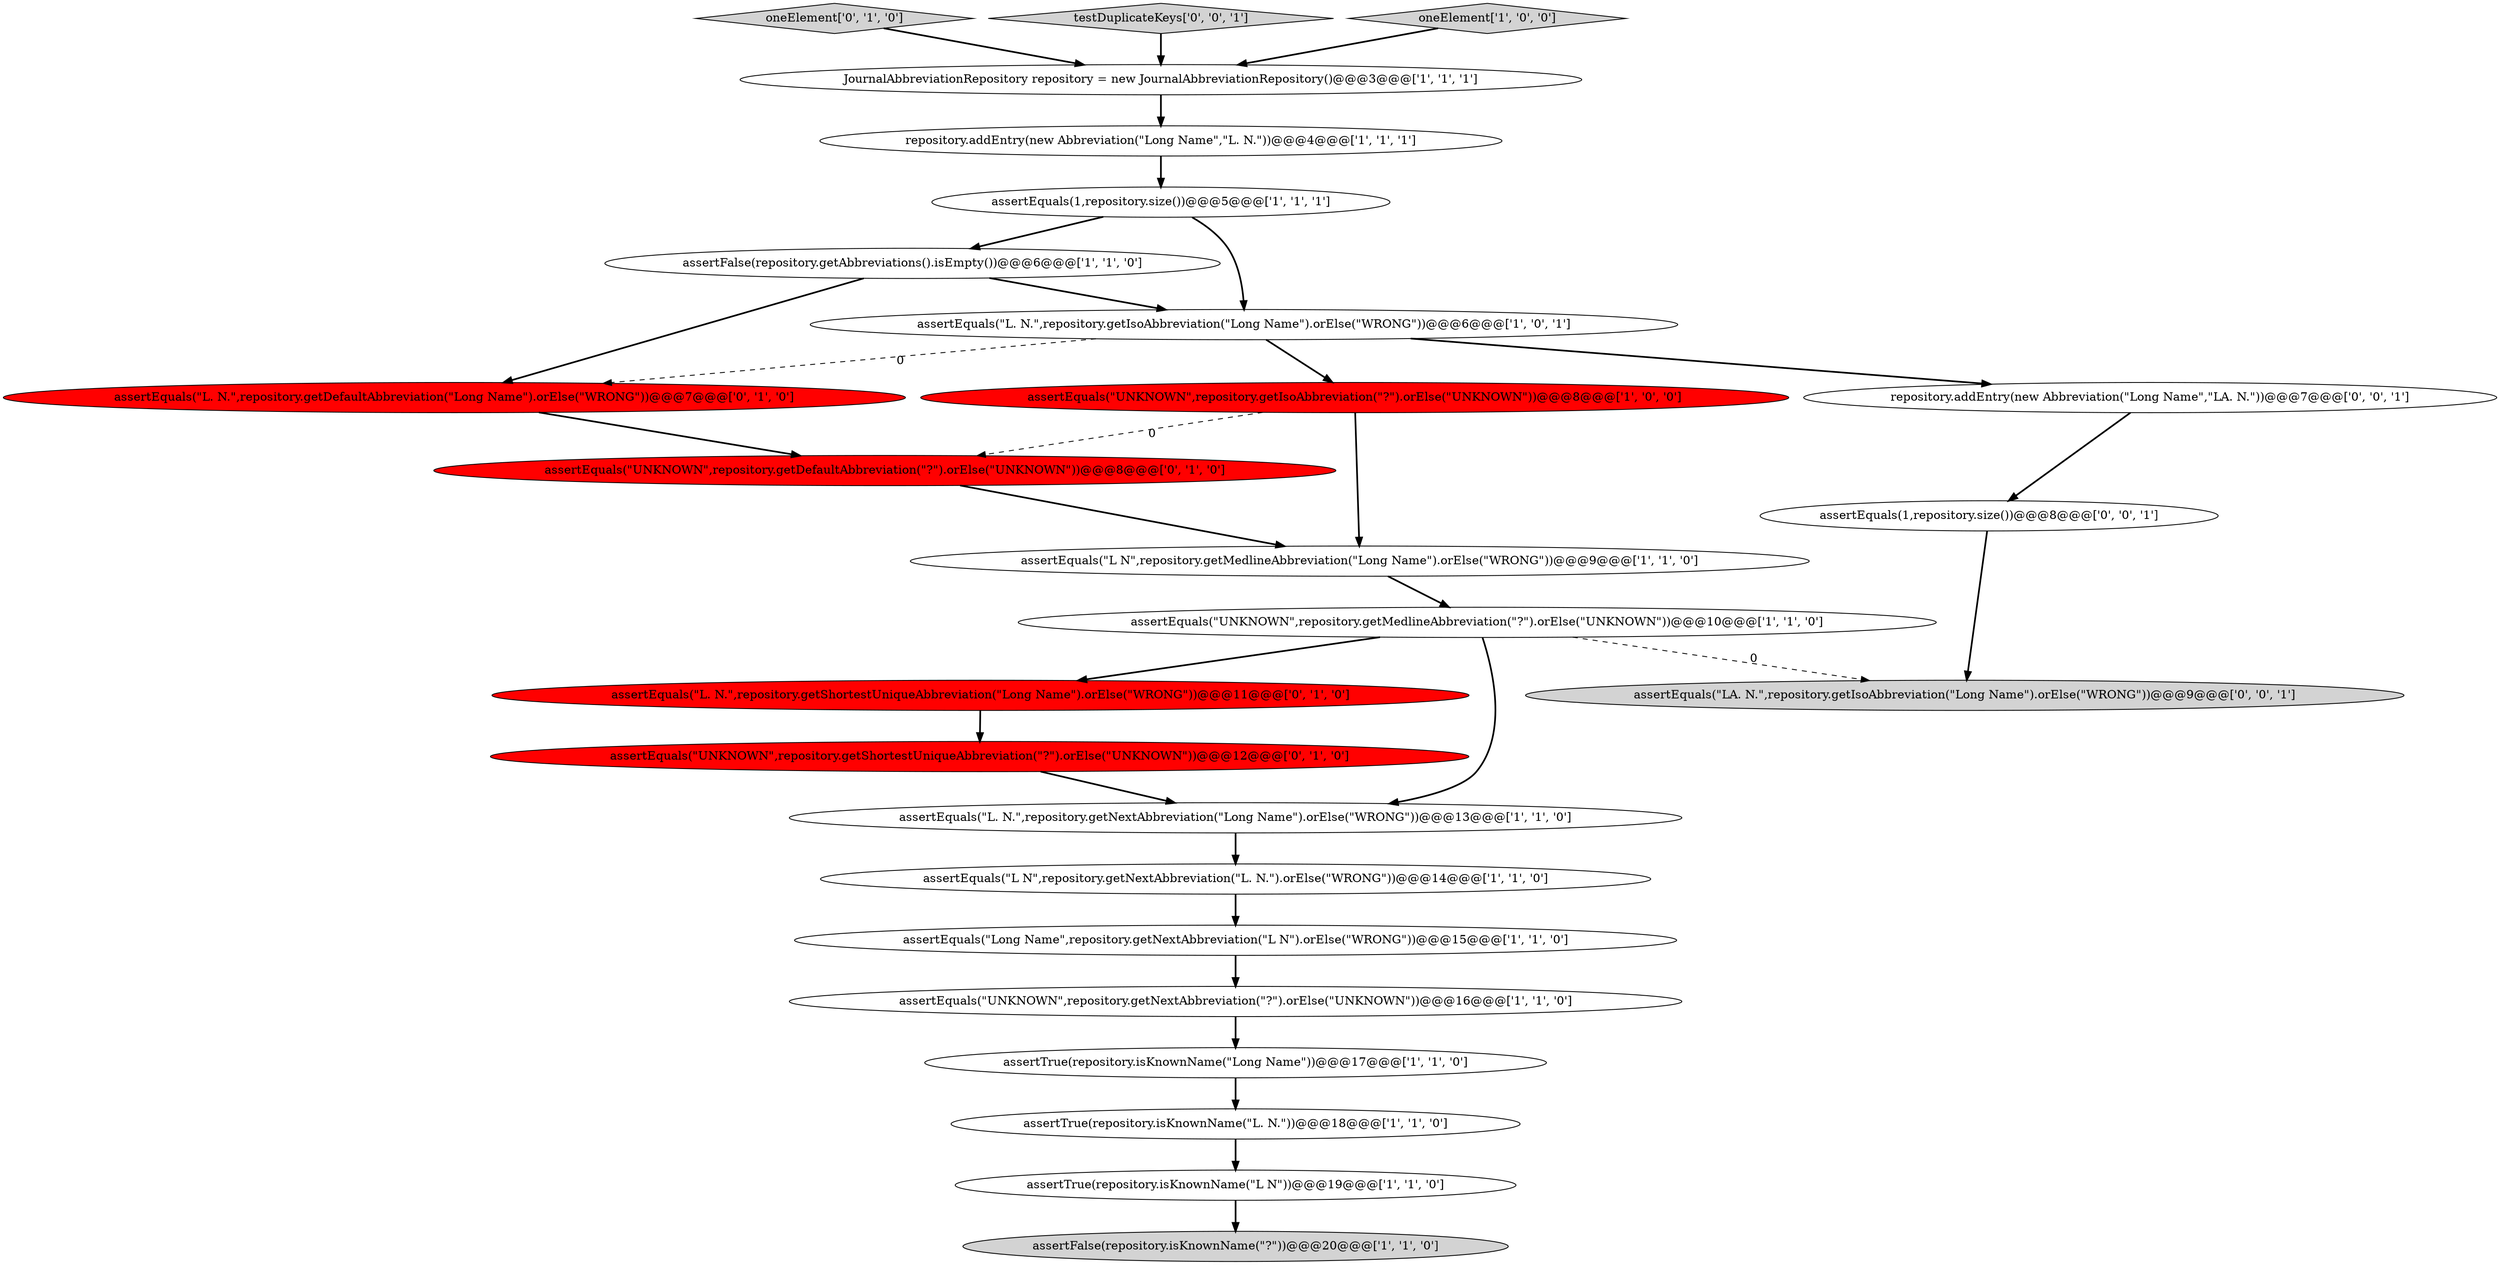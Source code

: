 digraph {
6 [style = filled, label = "assertEquals(\"L. N.\",repository.getIsoAbbreviation(\"Long Name\").orElse(\"WRONG\"))@@@6@@@['1', '0', '1']", fillcolor = white, shape = ellipse image = "AAA0AAABBB1BBB"];
16 [style = filled, label = "assertFalse(repository.isKnownName(\"?\"))@@@20@@@['1', '1', '0']", fillcolor = lightgray, shape = ellipse image = "AAA0AAABBB1BBB"];
17 [style = filled, label = "assertEquals(\"L. N.\",repository.getShortestUniqueAbbreviation(\"Long Name\").orElse(\"WRONG\"))@@@11@@@['0', '1', '0']", fillcolor = red, shape = ellipse image = "AAA1AAABBB2BBB"];
4 [style = filled, label = "assertTrue(repository.isKnownName(\"L. N.\"))@@@18@@@['1', '1', '0']", fillcolor = white, shape = ellipse image = "AAA0AAABBB1BBB"];
19 [style = filled, label = "assertEquals(\"UNKNOWN\",repository.getShortestUniqueAbbreviation(\"?\").orElse(\"UNKNOWN\"))@@@12@@@['0', '1', '0']", fillcolor = red, shape = ellipse image = "AAA1AAABBB2BBB"];
18 [style = filled, label = "oneElement['0', '1', '0']", fillcolor = lightgray, shape = diamond image = "AAA0AAABBB2BBB"];
22 [style = filled, label = "testDuplicateKeys['0', '0', '1']", fillcolor = lightgray, shape = diamond image = "AAA0AAABBB3BBB"];
5 [style = filled, label = "assertEquals(1,repository.size())@@@5@@@['1', '1', '1']", fillcolor = white, shape = ellipse image = "AAA0AAABBB1BBB"];
24 [style = filled, label = "repository.addEntry(new Abbreviation(\"Long Name\",\"LA. N.\"))@@@7@@@['0', '0', '1']", fillcolor = white, shape = ellipse image = "AAA0AAABBB3BBB"];
11 [style = filled, label = "oneElement['1', '0', '0']", fillcolor = lightgray, shape = diamond image = "AAA0AAABBB1BBB"];
3 [style = filled, label = "assertEquals(\"UNKNOWN\",repository.getMedlineAbbreviation(\"?\").orElse(\"UNKNOWN\"))@@@10@@@['1', '1', '0']", fillcolor = white, shape = ellipse image = "AAA0AAABBB1BBB"];
10 [style = filled, label = "assertTrue(repository.isKnownName(\"Long Name\"))@@@17@@@['1', '1', '0']", fillcolor = white, shape = ellipse image = "AAA0AAABBB1BBB"];
8 [style = filled, label = "assertTrue(repository.isKnownName(\"L N\"))@@@19@@@['1', '1', '0']", fillcolor = white, shape = ellipse image = "AAA0AAABBB1BBB"];
21 [style = filled, label = "assertEquals(\"L. N.\",repository.getDefaultAbbreviation(\"Long Name\").orElse(\"WRONG\"))@@@7@@@['0', '1', '0']", fillcolor = red, shape = ellipse image = "AAA1AAABBB2BBB"];
12 [style = filled, label = "repository.addEntry(new Abbreviation(\"Long Name\",\"L. N.\"))@@@4@@@['1', '1', '1']", fillcolor = white, shape = ellipse image = "AAA0AAABBB1BBB"];
13 [style = filled, label = "assertEquals(\"Long Name\",repository.getNextAbbreviation(\"L N\").orElse(\"WRONG\"))@@@15@@@['1', '1', '0']", fillcolor = white, shape = ellipse image = "AAA0AAABBB1BBB"];
2 [style = filled, label = "assertEquals(\"L N\",repository.getMedlineAbbreviation(\"Long Name\").orElse(\"WRONG\"))@@@9@@@['1', '1', '0']", fillcolor = white, shape = ellipse image = "AAA0AAABBB1BBB"];
1 [style = filled, label = "assertEquals(\"UNKNOWN\",repository.getIsoAbbreviation(\"?\").orElse(\"UNKNOWN\"))@@@8@@@['1', '0', '0']", fillcolor = red, shape = ellipse image = "AAA1AAABBB1BBB"];
14 [style = filled, label = "JournalAbbreviationRepository repository = new JournalAbbreviationRepository()@@@3@@@['1', '1', '1']", fillcolor = white, shape = ellipse image = "AAA0AAABBB1BBB"];
23 [style = filled, label = "assertEquals(\"LA. N.\",repository.getIsoAbbreviation(\"Long Name\").orElse(\"WRONG\"))@@@9@@@['0', '0', '1']", fillcolor = lightgray, shape = ellipse image = "AAA0AAABBB3BBB"];
7 [style = filled, label = "assertEquals(\"L. N.\",repository.getNextAbbreviation(\"Long Name\").orElse(\"WRONG\"))@@@13@@@['1', '1', '0']", fillcolor = white, shape = ellipse image = "AAA0AAABBB1BBB"];
0 [style = filled, label = "assertEquals(\"UNKNOWN\",repository.getNextAbbreviation(\"?\").orElse(\"UNKNOWN\"))@@@16@@@['1', '1', '0']", fillcolor = white, shape = ellipse image = "AAA0AAABBB1BBB"];
20 [style = filled, label = "assertEquals(\"UNKNOWN\",repository.getDefaultAbbreviation(\"?\").orElse(\"UNKNOWN\"))@@@8@@@['0', '1', '0']", fillcolor = red, shape = ellipse image = "AAA1AAABBB2BBB"];
25 [style = filled, label = "assertEquals(1,repository.size())@@@8@@@['0', '0', '1']", fillcolor = white, shape = ellipse image = "AAA0AAABBB3BBB"];
9 [style = filled, label = "assertFalse(repository.getAbbreviations().isEmpty())@@@6@@@['1', '1', '0']", fillcolor = white, shape = ellipse image = "AAA0AAABBB1BBB"];
15 [style = filled, label = "assertEquals(\"L N\",repository.getNextAbbreviation(\"L. N.\").orElse(\"WRONG\"))@@@14@@@['1', '1', '0']", fillcolor = white, shape = ellipse image = "AAA0AAABBB1BBB"];
6->21 [style = dashed, label="0"];
8->16 [style = bold, label=""];
15->13 [style = bold, label=""];
12->5 [style = bold, label=""];
5->9 [style = bold, label=""];
11->14 [style = bold, label=""];
25->23 [style = bold, label=""];
2->3 [style = bold, label=""];
6->24 [style = bold, label=""];
17->19 [style = bold, label=""];
9->6 [style = bold, label=""];
20->2 [style = bold, label=""];
1->20 [style = dashed, label="0"];
3->23 [style = dashed, label="0"];
6->1 [style = bold, label=""];
0->10 [style = bold, label=""];
21->20 [style = bold, label=""];
5->6 [style = bold, label=""];
3->7 [style = bold, label=""];
24->25 [style = bold, label=""];
14->12 [style = bold, label=""];
9->21 [style = bold, label=""];
10->4 [style = bold, label=""];
7->15 [style = bold, label=""];
4->8 [style = bold, label=""];
3->17 [style = bold, label=""];
1->2 [style = bold, label=""];
22->14 [style = bold, label=""];
19->7 [style = bold, label=""];
18->14 [style = bold, label=""];
13->0 [style = bold, label=""];
}
